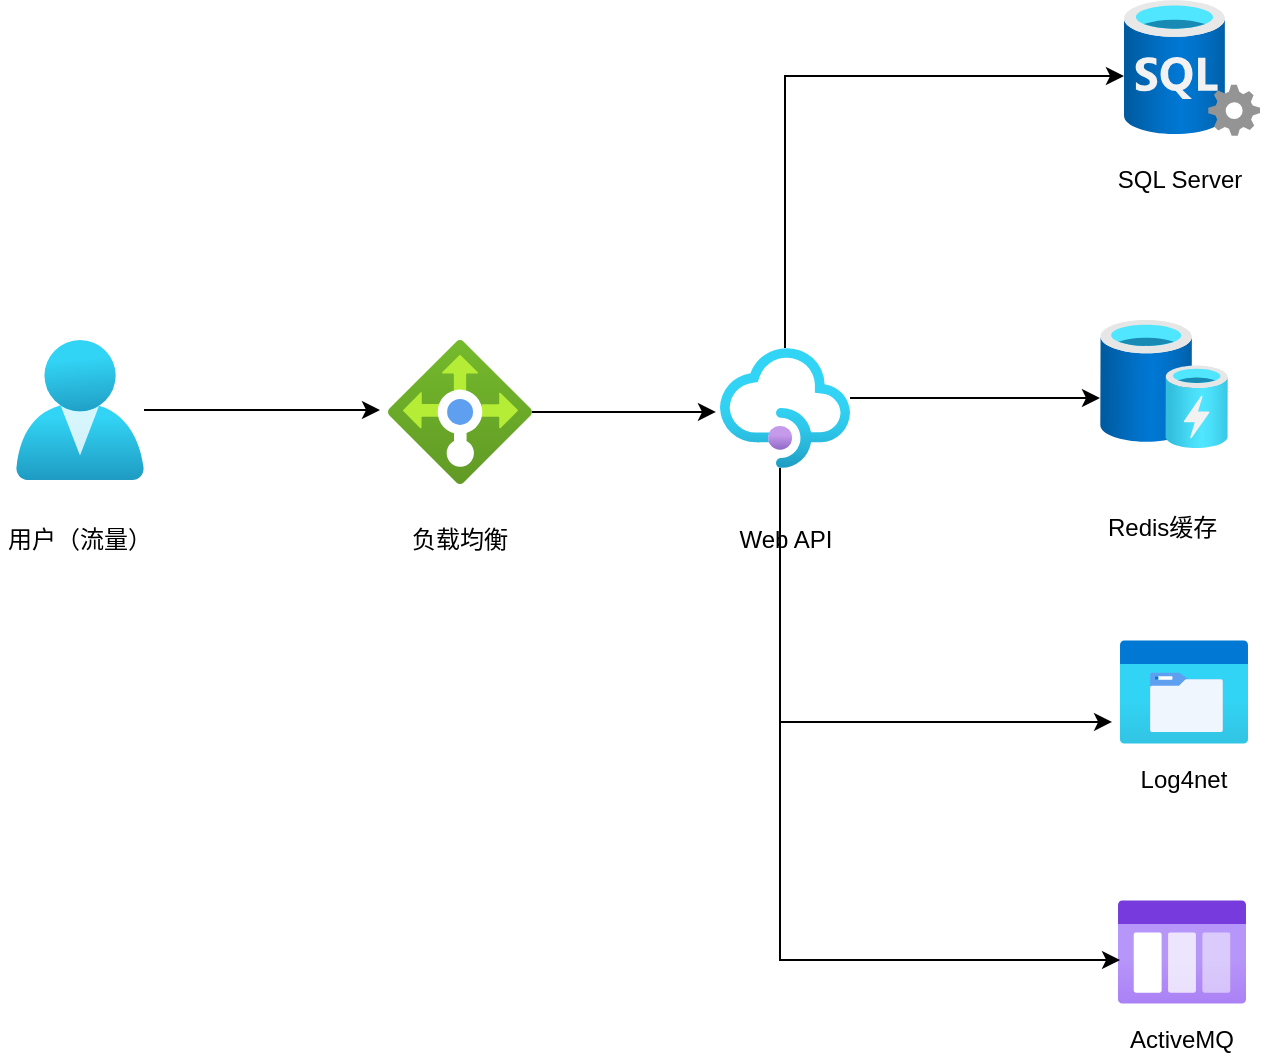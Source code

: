 <mxfile version="14.6.10" type="github">
  <diagram id="wFE0QG_FPsp0jaGvCLVb" name="Page-1">
    <mxGraphModel dx="942" dy="624" grid="1" gridSize="10" guides="1" tooltips="1" connect="1" arrows="1" fold="1" page="0" pageScale="1" pageWidth="850" pageHeight="1100" math="0" shadow="0">
      <root>
        <mxCell id="0" />
        <mxCell id="1" parent="0" />
        <mxCell id="8s18yqTPLEjBaiewe0wD-11" value="" style="group" vertex="1" connectable="0" parent="1">
          <mxGeometry x="10" y="210" width="80" height="110" as="geometry" />
        </mxCell>
        <mxCell id="8s18yqTPLEjBaiewe0wD-26" value="" style="edgeStyle=orthogonalEdgeStyle;rounded=0;orthogonalLoop=1;jettySize=auto;html=1;" edge="1" parent="8s18yqTPLEjBaiewe0wD-11" source="8s18yqTPLEjBaiewe0wD-1">
          <mxGeometry relative="1" as="geometry">
            <mxPoint x="190" y="35" as="targetPoint" />
          </mxGeometry>
        </mxCell>
        <mxCell id="8s18yqTPLEjBaiewe0wD-1" value="" style="aspect=fixed;html=1;points=[];align=center;image;fontSize=12;image=img/lib/azure2/identity/Users.svg;" vertex="1" parent="8s18yqTPLEjBaiewe0wD-11">
          <mxGeometry x="8" width="64" height="70" as="geometry" />
        </mxCell>
        <mxCell id="8s18yqTPLEjBaiewe0wD-5" value="用户（流量）" style="text;html=1;strokeColor=none;fillColor=none;align=center;verticalAlign=middle;whiteSpace=wrap;rounded=0;" vertex="1" parent="8s18yqTPLEjBaiewe0wD-11">
          <mxGeometry y="90" width="80" height="20" as="geometry" />
        </mxCell>
        <mxCell id="8s18yqTPLEjBaiewe0wD-12" value="" style="group" vertex="1" connectable="0" parent="1">
          <mxGeometry x="200" y="210" width="80" height="110" as="geometry" />
        </mxCell>
        <mxCell id="8s18yqTPLEjBaiewe0wD-3" value="" style="aspect=fixed;html=1;points=[];align=center;image;fontSize=12;image=img/lib/azure2/networking/Load_Balancers.svg;" vertex="1" parent="8s18yqTPLEjBaiewe0wD-12">
          <mxGeometry x="4" width="72" height="72" as="geometry" />
        </mxCell>
        <mxCell id="8s18yqTPLEjBaiewe0wD-6" value="负载均衡" style="text;html=1;strokeColor=none;fillColor=none;align=center;verticalAlign=middle;whiteSpace=wrap;rounded=0;" vertex="1" parent="8s18yqTPLEjBaiewe0wD-12">
          <mxGeometry y="90" width="80" height="20" as="geometry" />
        </mxCell>
        <mxCell id="8s18yqTPLEjBaiewe0wD-13" value="" style="group" vertex="1" connectable="0" parent="1">
          <mxGeometry x="362.5" y="214" width="80" height="106" as="geometry" />
        </mxCell>
        <mxCell id="8s18yqTPLEjBaiewe0wD-7" value="" style="aspect=fixed;html=1;points=[];align=center;image;fontSize=12;image=img/lib/azure2/app_services/API_Management_Services.svg;" vertex="1" parent="8s18yqTPLEjBaiewe0wD-13">
          <mxGeometry x="7.5" width="65" height="60" as="geometry" />
        </mxCell>
        <mxCell id="8s18yqTPLEjBaiewe0wD-8" value="Web API" style="text;html=1;strokeColor=none;fillColor=none;align=center;verticalAlign=middle;whiteSpace=wrap;rounded=0;" vertex="1" parent="8s18yqTPLEjBaiewe0wD-13">
          <mxGeometry y="86" width="80" height="20" as="geometry" />
        </mxCell>
        <mxCell id="8s18yqTPLEjBaiewe0wD-32" value="" style="edgeStyle=elbowEdgeStyle;elbow=horizontal;endArrow=classic;html=1;rounded=0;entryX=-0.062;entryY=0.788;entryDx=0;entryDy=0;entryPerimeter=0;" edge="1" parent="8s18yqTPLEjBaiewe0wD-13" target="8s18yqTPLEjBaiewe0wD-20">
          <mxGeometry width="50" height="50" relative="1" as="geometry">
            <mxPoint x="37.5" y="60" as="sourcePoint" />
            <mxPoint x="192.5" y="189" as="targetPoint" />
            <Array as="points">
              <mxPoint x="37.5" y="200" />
              <mxPoint x="37.5" y="200" />
            </Array>
          </mxGeometry>
        </mxCell>
        <mxCell id="8s18yqTPLEjBaiewe0wD-14" value="" style="group" vertex="1" connectable="0" parent="1">
          <mxGeometry x="560" y="40" width="80" height="100" as="geometry" />
        </mxCell>
        <mxCell id="8s18yqTPLEjBaiewe0wD-4" value="" style="aspect=fixed;html=1;points=[];align=center;image;fontSize=12;image=img/lib/azure2/databases/SQL_Server.svg;" vertex="1" parent="8s18yqTPLEjBaiewe0wD-14">
          <mxGeometry x="12" width="68" height="68" as="geometry" />
        </mxCell>
        <mxCell id="8s18yqTPLEjBaiewe0wD-10" value="SQL Server" style="text;html=1;strokeColor=none;fillColor=none;align=center;verticalAlign=middle;whiteSpace=wrap;rounded=0;" vertex="1" parent="8s18yqTPLEjBaiewe0wD-14">
          <mxGeometry y="80" width="80" height="20" as="geometry" />
        </mxCell>
        <mxCell id="8s18yqTPLEjBaiewe0wD-19" value="" style="group" vertex="1" connectable="0" parent="1">
          <mxGeometry x="560" y="200" width="82" height="120" as="geometry" />
        </mxCell>
        <mxCell id="8s18yqTPLEjBaiewe0wD-17" value="" style="aspect=fixed;html=1;points=[];align=center;image;fontSize=12;image=img/lib/azure2/general/Cache.svg;" vertex="1" parent="8s18yqTPLEjBaiewe0wD-19">
          <mxGeometry width="64" height="64" as="geometry" />
        </mxCell>
        <mxCell id="8s18yqTPLEjBaiewe0wD-18" value="&lt;div style=&quot;text-align: center&quot;&gt;&lt;span&gt;&lt;font face=&quot;helvetica&quot;&gt;Redis缓存&lt;/font&gt;&lt;/span&gt;&lt;/div&gt;" style="text;whiteSpace=wrap;html=1;" vertex="1" parent="8s18yqTPLEjBaiewe0wD-19">
          <mxGeometry x="2.278" y="90" width="79.722" height="30" as="geometry" />
        </mxCell>
        <mxCell id="8s18yqTPLEjBaiewe0wD-24" value="" style="group" vertex="1" connectable="0" parent="1">
          <mxGeometry x="570" y="360" width="64" height="80" as="geometry" />
        </mxCell>
        <mxCell id="8s18yqTPLEjBaiewe0wD-20" value="" style="aspect=fixed;html=1;points=[];align=center;image;fontSize=12;image=img/lib/azure2/general/Storage_Azure_Files.svg;" vertex="1" parent="8s18yqTPLEjBaiewe0wD-24">
          <mxGeometry width="64" height="52" as="geometry" />
        </mxCell>
        <mxCell id="8s18yqTPLEjBaiewe0wD-22" value="Log4net" style="text;html=1;strokeColor=none;fillColor=none;align=center;verticalAlign=middle;whiteSpace=wrap;rounded=0;" vertex="1" parent="8s18yqTPLEjBaiewe0wD-24">
          <mxGeometry x="6" y="60" width="52" height="20" as="geometry" />
        </mxCell>
        <mxCell id="8s18yqTPLEjBaiewe0wD-25" value="" style="group" vertex="1" connectable="0" parent="1">
          <mxGeometry x="569" y="490" width="64" height="80" as="geometry" />
        </mxCell>
        <mxCell id="8s18yqTPLEjBaiewe0wD-21" value="" style="aspect=fixed;html=1;points=[];align=center;image;fontSize=12;image=img/lib/azure2/general/Storage_Queue.svg;" vertex="1" parent="8s18yqTPLEjBaiewe0wD-25">
          <mxGeometry width="64" height="52" as="geometry" />
        </mxCell>
        <mxCell id="8s18yqTPLEjBaiewe0wD-23" value="ActiveMQ" style="text;html=1;strokeColor=none;fillColor=none;align=center;verticalAlign=middle;whiteSpace=wrap;rounded=0;" vertex="1" parent="8s18yqTPLEjBaiewe0wD-25">
          <mxGeometry x="6" y="60" width="52" height="20" as="geometry" />
        </mxCell>
        <mxCell id="8s18yqTPLEjBaiewe0wD-27" value="" style="edgeStyle=orthogonalEdgeStyle;rounded=0;orthogonalLoop=1;jettySize=auto;html=1;entryX=-0.031;entryY=0.533;entryDx=0;entryDy=0;entryPerimeter=0;" edge="1" parent="1" source="8s18yqTPLEjBaiewe0wD-3" target="8s18yqTPLEjBaiewe0wD-7">
          <mxGeometry relative="1" as="geometry">
            <mxPoint x="356" y="246" as="targetPoint" />
          </mxGeometry>
        </mxCell>
        <mxCell id="8s18yqTPLEjBaiewe0wD-29" style="edgeStyle=orthogonalEdgeStyle;rounded=0;orthogonalLoop=1;jettySize=auto;html=1;entryX=0;entryY=0.559;entryDx=0;entryDy=0;entryPerimeter=0;" edge="1" parent="1" source="8s18yqTPLEjBaiewe0wD-7" target="8s18yqTPLEjBaiewe0wD-4">
          <mxGeometry relative="1" as="geometry">
            <mxPoint x="570" y="110" as="targetPoint" />
            <Array as="points">
              <mxPoint x="403" y="78" />
            </Array>
          </mxGeometry>
        </mxCell>
        <mxCell id="8s18yqTPLEjBaiewe0wD-30" value="" style="edgeStyle=orthogonalEdgeStyle;rounded=0;orthogonalLoop=1;jettySize=auto;html=1;entryX=0;entryY=0.688;entryDx=0;entryDy=0;entryPerimeter=0;" edge="1" parent="1">
          <mxGeometry relative="1" as="geometry">
            <mxPoint x="560" y="239.032" as="targetPoint" />
            <mxPoint x="435" y="239.032" as="sourcePoint" />
          </mxGeometry>
        </mxCell>
        <mxCell id="8s18yqTPLEjBaiewe0wD-34" value="" style="edgeStyle=elbowEdgeStyle;elbow=horizontal;endArrow=classic;html=1;rounded=0;entryX=0.016;entryY=0.577;entryDx=0;entryDy=0;entryPerimeter=0;" edge="1" parent="1" target="8s18yqTPLEjBaiewe0wD-21">
          <mxGeometry width="50" height="50" relative="1" as="geometry">
            <mxPoint x="400" y="280" as="sourcePoint" />
            <mxPoint x="430" y="480" as="targetPoint" />
            <Array as="points">
              <mxPoint x="400" y="520" />
            </Array>
          </mxGeometry>
        </mxCell>
      </root>
    </mxGraphModel>
  </diagram>
</mxfile>
